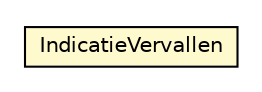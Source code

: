 #!/usr/local/bin/dot
#
# Class diagram 
# Generated by UMLGraph version R5_6-24-gf6e263 (http://www.umlgraph.org/)
#

digraph G {
	edge [fontname="Helvetica",fontsize=10,labelfontname="Helvetica",labelfontsize=10];
	node [fontname="Helvetica",fontsize=10,shape=plaintext];
	nodesep=0.25;
	ranksep=0.5;
	// nl.egem.stuf.sector.bg._0204.KDOFund.IndicatieVervallen
	c79285 [label=<<table title="nl.egem.stuf.sector.bg._0204.KDOFund.IndicatieVervallen" border="0" cellborder="1" cellspacing="0" cellpadding="2" port="p" bgcolor="lemonChiffon" href="./KDOFund.IndicatieVervallen.html">
		<tr><td><table border="0" cellspacing="0" cellpadding="1">
<tr><td align="center" balign="center"> IndicatieVervallen </td></tr>
		</table></td></tr>
		</table>>, URL="./KDOFund.IndicatieVervallen.html", fontname="Helvetica", fontcolor="black", fontsize=10.0];
}


